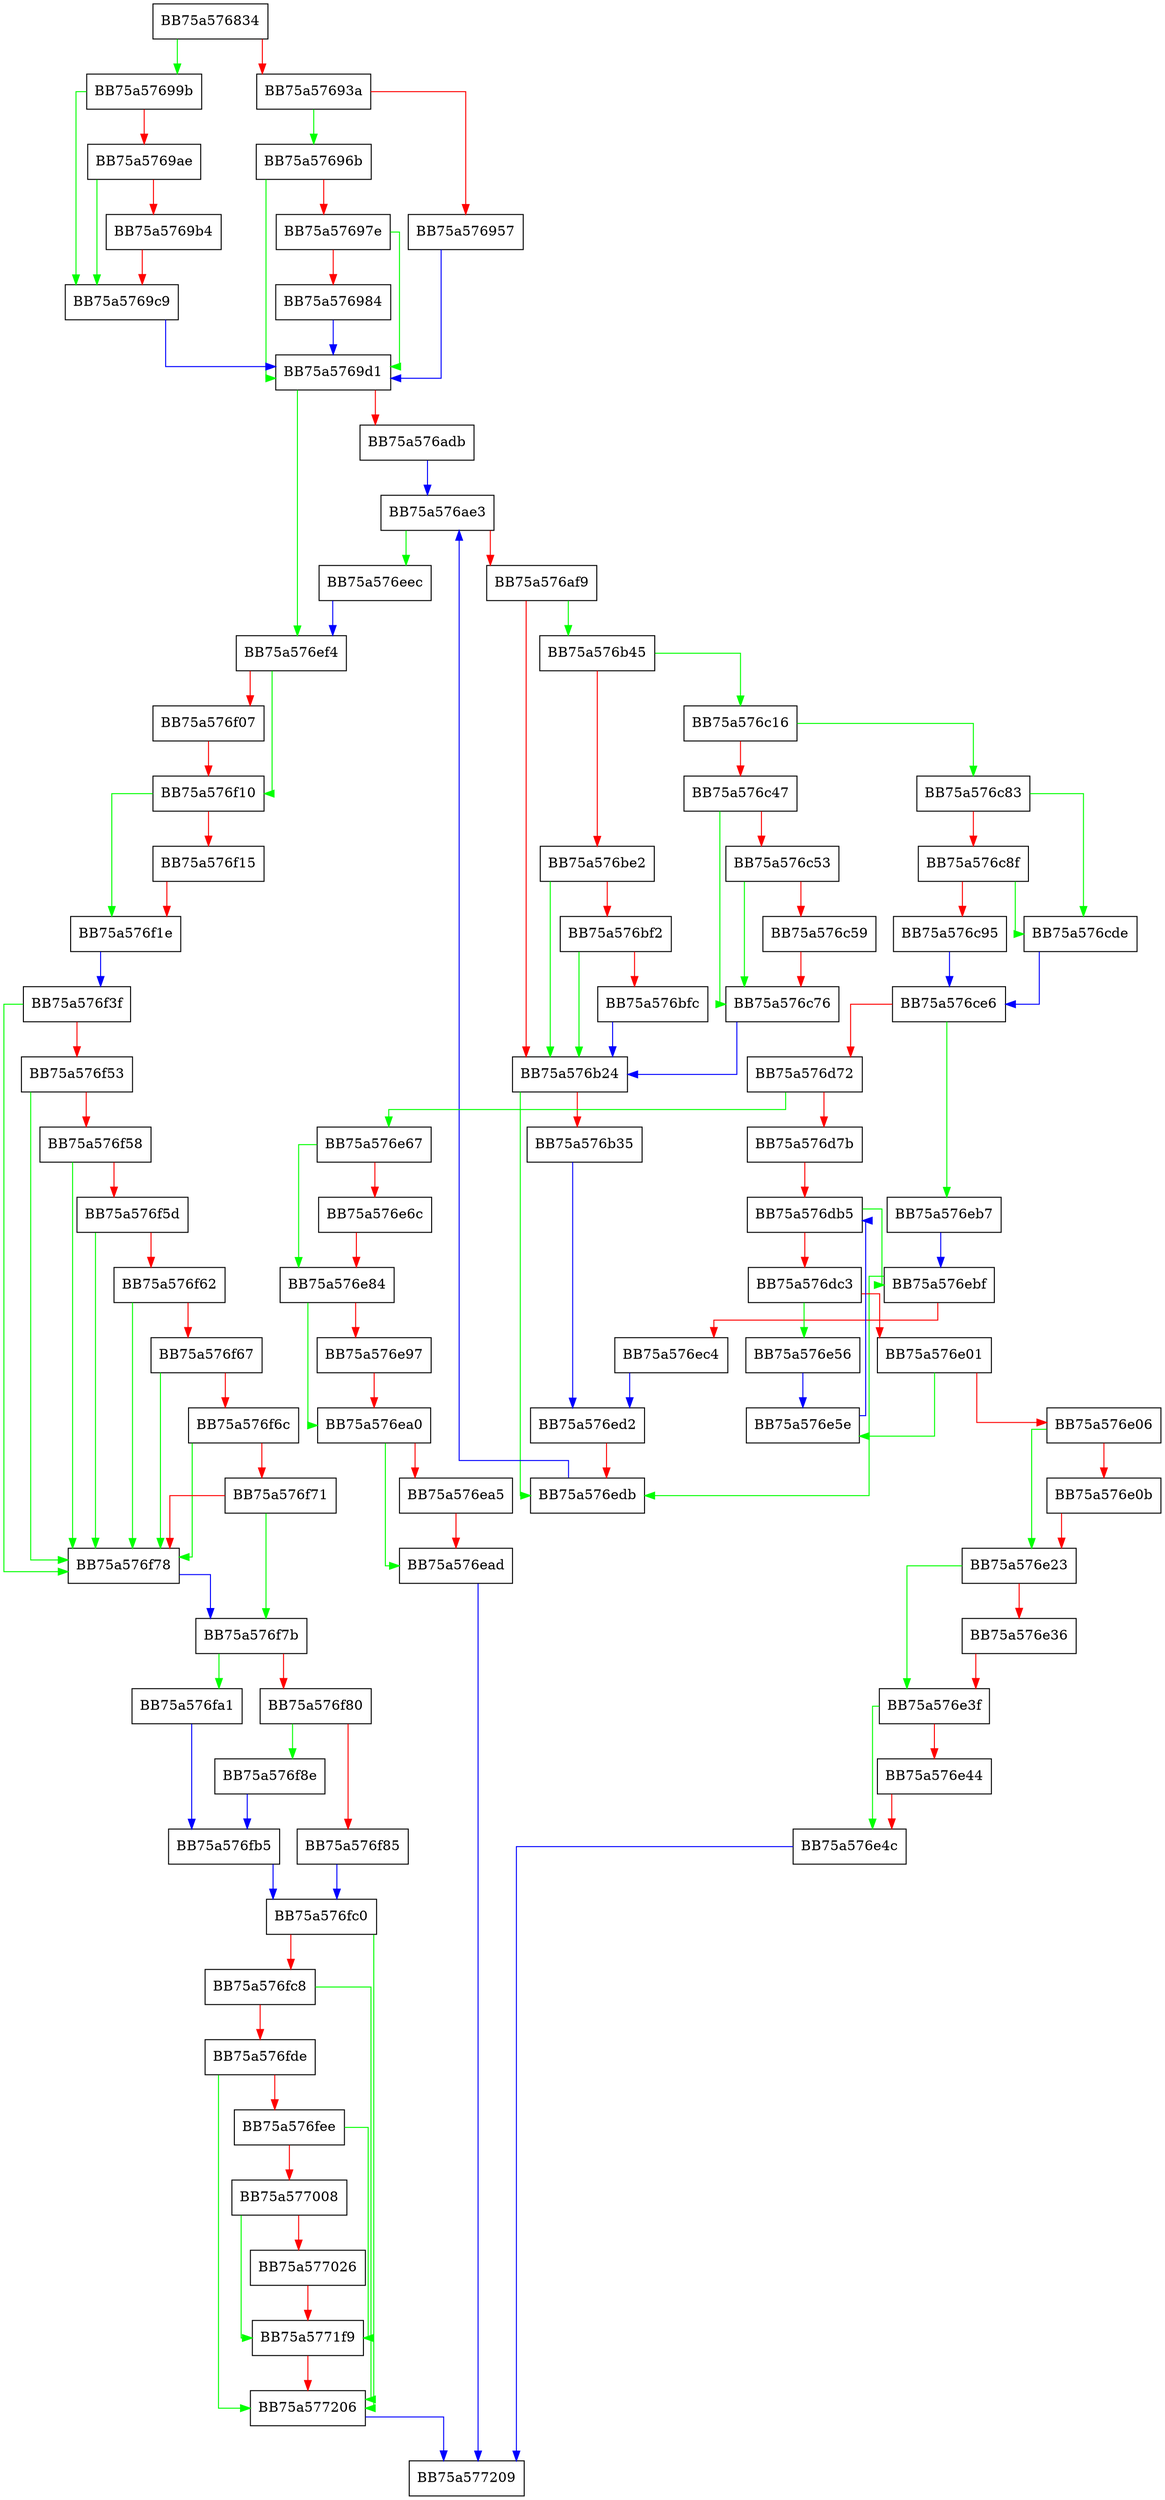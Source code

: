 digraph ResfileReportPUA {
  node [shape="box"];
  graph [splines=ortho];
  BB75a576834 -> BB75a57699b [color="green"];
  BB75a576834 -> BB75a57693a [color="red"];
  BB75a57693a -> BB75a57696b [color="green"];
  BB75a57693a -> BB75a576957 [color="red"];
  BB75a576957 -> BB75a5769d1 [color="blue"];
  BB75a57696b -> BB75a5769d1 [color="green"];
  BB75a57696b -> BB75a57697e [color="red"];
  BB75a57697e -> BB75a5769d1 [color="green"];
  BB75a57697e -> BB75a576984 [color="red"];
  BB75a576984 -> BB75a5769d1 [color="blue"];
  BB75a57699b -> BB75a5769c9 [color="green"];
  BB75a57699b -> BB75a5769ae [color="red"];
  BB75a5769ae -> BB75a5769c9 [color="green"];
  BB75a5769ae -> BB75a5769b4 [color="red"];
  BB75a5769b4 -> BB75a5769c9 [color="red"];
  BB75a5769c9 -> BB75a5769d1 [color="blue"];
  BB75a5769d1 -> BB75a576ef4 [color="green"];
  BB75a5769d1 -> BB75a576adb [color="red"];
  BB75a576adb -> BB75a576ae3 [color="blue"];
  BB75a576ae3 -> BB75a576eec [color="green"];
  BB75a576ae3 -> BB75a576af9 [color="red"];
  BB75a576af9 -> BB75a576b45 [color="green"];
  BB75a576af9 -> BB75a576b24 [color="red"];
  BB75a576b24 -> BB75a576edb [color="green"];
  BB75a576b24 -> BB75a576b35 [color="red"];
  BB75a576b35 -> BB75a576ed2 [color="blue"];
  BB75a576b45 -> BB75a576c16 [color="green"];
  BB75a576b45 -> BB75a576be2 [color="red"];
  BB75a576be2 -> BB75a576b24 [color="green"];
  BB75a576be2 -> BB75a576bf2 [color="red"];
  BB75a576bf2 -> BB75a576b24 [color="green"];
  BB75a576bf2 -> BB75a576bfc [color="red"];
  BB75a576bfc -> BB75a576b24 [color="blue"];
  BB75a576c16 -> BB75a576c83 [color="green"];
  BB75a576c16 -> BB75a576c47 [color="red"];
  BB75a576c47 -> BB75a576c76 [color="green"];
  BB75a576c47 -> BB75a576c53 [color="red"];
  BB75a576c53 -> BB75a576c76 [color="green"];
  BB75a576c53 -> BB75a576c59 [color="red"];
  BB75a576c59 -> BB75a576c76 [color="red"];
  BB75a576c76 -> BB75a576b24 [color="blue"];
  BB75a576c83 -> BB75a576cde [color="green"];
  BB75a576c83 -> BB75a576c8f [color="red"];
  BB75a576c8f -> BB75a576cde [color="green"];
  BB75a576c8f -> BB75a576c95 [color="red"];
  BB75a576c95 -> BB75a576ce6 [color="blue"];
  BB75a576cde -> BB75a576ce6 [color="blue"];
  BB75a576ce6 -> BB75a576eb7 [color="green"];
  BB75a576ce6 -> BB75a576d72 [color="red"];
  BB75a576d72 -> BB75a576e67 [color="green"];
  BB75a576d72 -> BB75a576d7b [color="red"];
  BB75a576d7b -> BB75a576db5 [color="red"];
  BB75a576db5 -> BB75a576ebf [color="green"];
  BB75a576db5 -> BB75a576dc3 [color="red"];
  BB75a576dc3 -> BB75a576e56 [color="green"];
  BB75a576dc3 -> BB75a576e01 [color="red"];
  BB75a576e01 -> BB75a576e5e [color="green"];
  BB75a576e01 -> BB75a576e06 [color="red"];
  BB75a576e06 -> BB75a576e23 [color="green"];
  BB75a576e06 -> BB75a576e0b [color="red"];
  BB75a576e0b -> BB75a576e23 [color="red"];
  BB75a576e23 -> BB75a576e3f [color="green"];
  BB75a576e23 -> BB75a576e36 [color="red"];
  BB75a576e36 -> BB75a576e3f [color="red"];
  BB75a576e3f -> BB75a576e4c [color="green"];
  BB75a576e3f -> BB75a576e44 [color="red"];
  BB75a576e44 -> BB75a576e4c [color="red"];
  BB75a576e4c -> BB75a577209 [color="blue"];
  BB75a576e56 -> BB75a576e5e [color="blue"];
  BB75a576e5e -> BB75a576db5 [color="blue"];
  BB75a576e67 -> BB75a576e84 [color="green"];
  BB75a576e67 -> BB75a576e6c [color="red"];
  BB75a576e6c -> BB75a576e84 [color="red"];
  BB75a576e84 -> BB75a576ea0 [color="green"];
  BB75a576e84 -> BB75a576e97 [color="red"];
  BB75a576e97 -> BB75a576ea0 [color="red"];
  BB75a576ea0 -> BB75a576ead [color="green"];
  BB75a576ea0 -> BB75a576ea5 [color="red"];
  BB75a576ea5 -> BB75a576ead [color="red"];
  BB75a576ead -> BB75a577209 [color="blue"];
  BB75a576eb7 -> BB75a576ebf [color="blue"];
  BB75a576ebf -> BB75a576edb [color="green"];
  BB75a576ebf -> BB75a576ec4 [color="red"];
  BB75a576ec4 -> BB75a576ed2 [color="blue"];
  BB75a576ed2 -> BB75a576edb [color="red"];
  BB75a576edb -> BB75a576ae3 [color="blue"];
  BB75a576eec -> BB75a576ef4 [color="blue"];
  BB75a576ef4 -> BB75a576f10 [color="green"];
  BB75a576ef4 -> BB75a576f07 [color="red"];
  BB75a576f07 -> BB75a576f10 [color="red"];
  BB75a576f10 -> BB75a576f1e [color="green"];
  BB75a576f10 -> BB75a576f15 [color="red"];
  BB75a576f15 -> BB75a576f1e [color="red"];
  BB75a576f1e -> BB75a576f3f [color="blue"];
  BB75a576f3f -> BB75a576f78 [color="green"];
  BB75a576f3f -> BB75a576f53 [color="red"];
  BB75a576f53 -> BB75a576f78 [color="green"];
  BB75a576f53 -> BB75a576f58 [color="red"];
  BB75a576f58 -> BB75a576f78 [color="green"];
  BB75a576f58 -> BB75a576f5d [color="red"];
  BB75a576f5d -> BB75a576f78 [color="green"];
  BB75a576f5d -> BB75a576f62 [color="red"];
  BB75a576f62 -> BB75a576f78 [color="green"];
  BB75a576f62 -> BB75a576f67 [color="red"];
  BB75a576f67 -> BB75a576f78 [color="green"];
  BB75a576f67 -> BB75a576f6c [color="red"];
  BB75a576f6c -> BB75a576f78 [color="green"];
  BB75a576f6c -> BB75a576f71 [color="red"];
  BB75a576f71 -> BB75a576f7b [color="green"];
  BB75a576f71 -> BB75a576f78 [color="red"];
  BB75a576f78 -> BB75a576f7b [color="blue"];
  BB75a576f7b -> BB75a576fa1 [color="green"];
  BB75a576f7b -> BB75a576f80 [color="red"];
  BB75a576f80 -> BB75a576f8e [color="green"];
  BB75a576f80 -> BB75a576f85 [color="red"];
  BB75a576f85 -> BB75a576fc0 [color="blue"];
  BB75a576f8e -> BB75a576fb5 [color="blue"];
  BB75a576fa1 -> BB75a576fb5 [color="blue"];
  BB75a576fb5 -> BB75a576fc0 [color="blue"];
  BB75a576fc0 -> BB75a577206 [color="green"];
  BB75a576fc0 -> BB75a576fc8 [color="red"];
  BB75a576fc8 -> BB75a577206 [color="green"];
  BB75a576fc8 -> BB75a576fde [color="red"];
  BB75a576fde -> BB75a577206 [color="green"];
  BB75a576fde -> BB75a576fee [color="red"];
  BB75a576fee -> BB75a5771f9 [color="green"];
  BB75a576fee -> BB75a577008 [color="red"];
  BB75a577008 -> BB75a5771f9 [color="green"];
  BB75a577008 -> BB75a577026 [color="red"];
  BB75a577026 -> BB75a5771f9 [color="red"];
  BB75a5771f9 -> BB75a577206 [color="red"];
  BB75a577206 -> BB75a577209 [color="blue"];
}